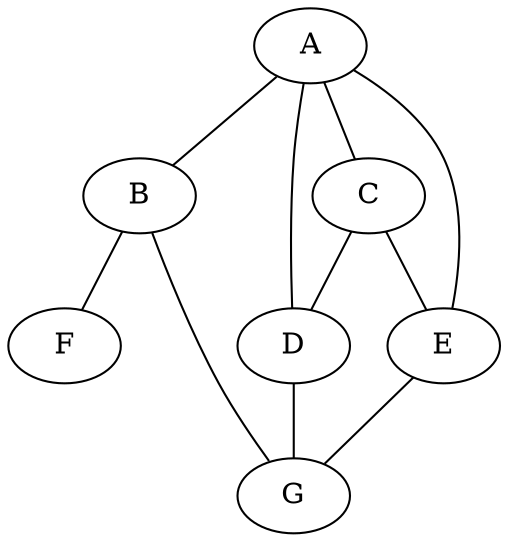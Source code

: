 graph {
    A; B; C; D; E; F; G;
    A -- { B; C; D; E }
    B -- F;
    B -- G;
    C -- D;
    C -- E;
    D -- G;
    E -- G;
}
